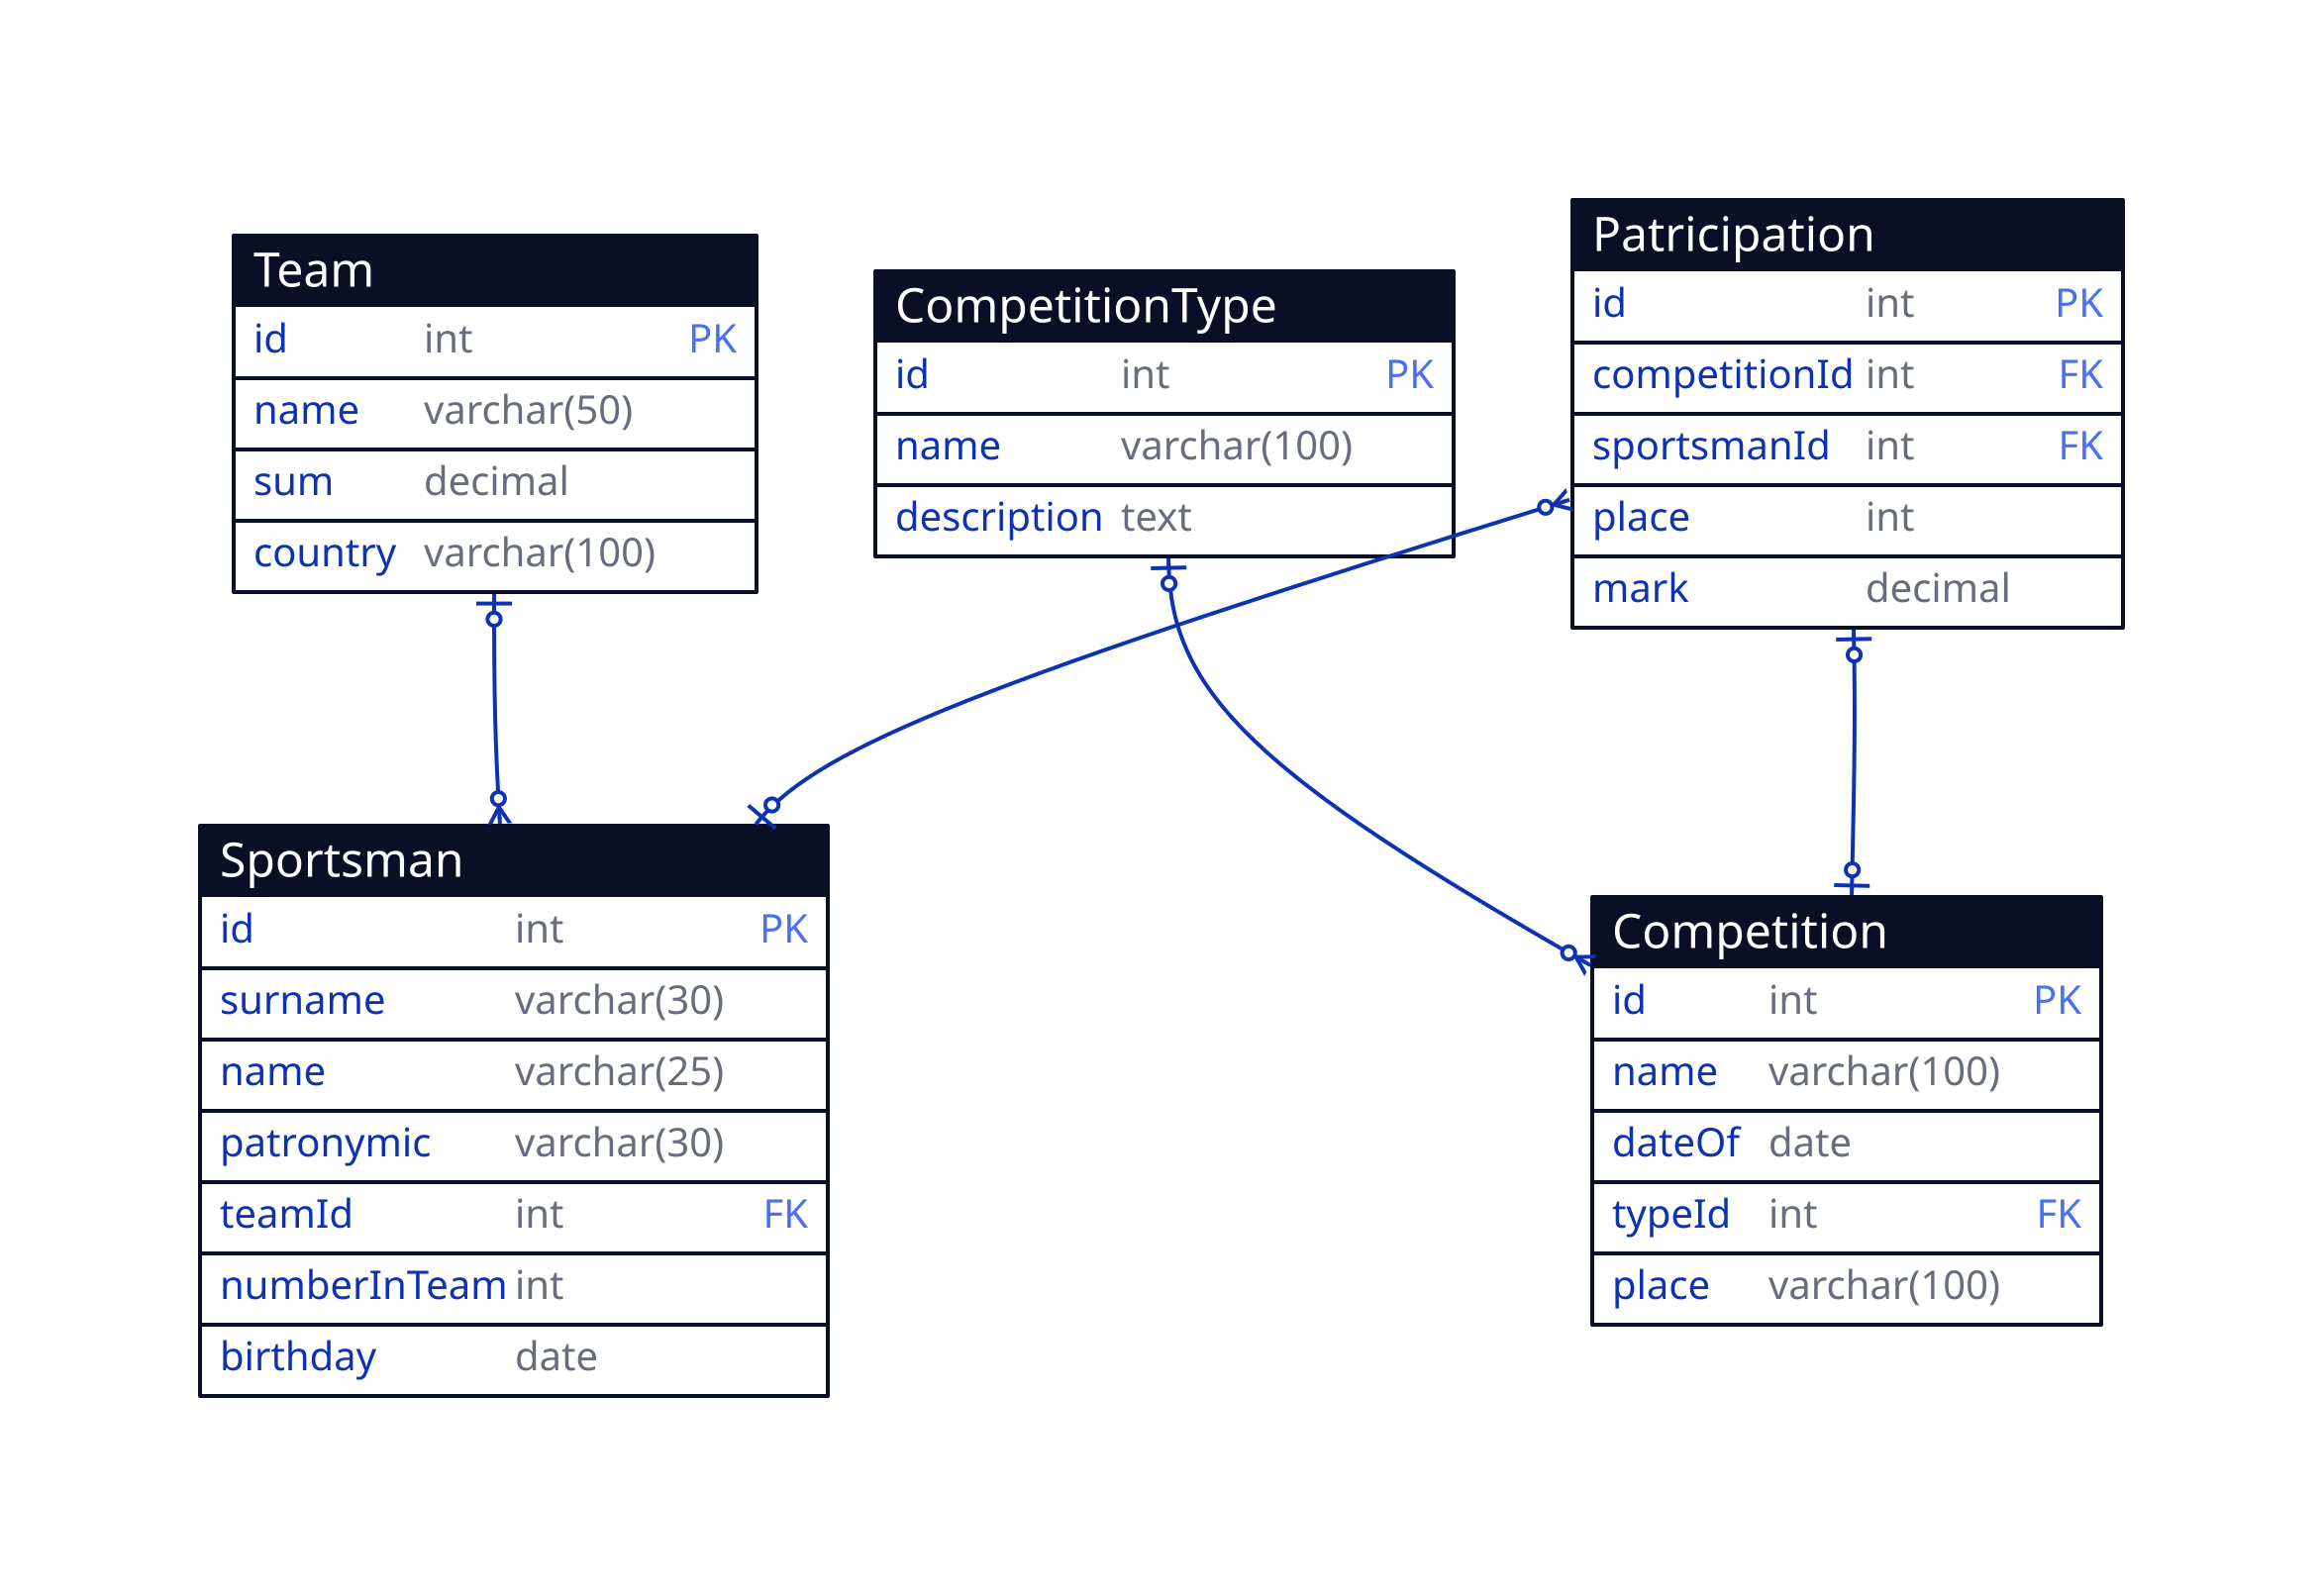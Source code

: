 Team: {
  shape: sql_table
  id: int {constraint: primary_key}
  name: varchar(50)
  sum: decimal
  country: varchar(100)
}

Sportsman: {
  shape: sql_table
  id: int {constraint: primary_key}
  surname: varchar(30)
  name: varchar(25)
  patronymic: varchar(30)
  teamId: int {constraint: foreign_key}
  numberInTeam: int
  birthday: date
}

CompetitionType: {
  shape: sql_table
  id: int {constraint: primary_key}
  name: varchar(100)
  description: text
}

Competition: {
  shape: sql_table
  id: int {constraint: primary_key}
  name: varchar(100)
  dateOf: date
  typeId: int {constraint: foreign_key}
  place: varchar(100)
}

Patricipation: {
  shape: sql_table
  id: int {constraint: primary_key}
  competitionId: int {constraint: foreign_key}
  sportsmanId: int {constraint: foreign_key}
  place: int
  mark: decimal
}

Team.id <-> Sportsman.teamId: {
  source-arrowhead: {
    shape: cf-one
  }
  target-arrowhead: {
    shape: cf-many
  }
}

CompetitionType.id <-> Competition.typeId: {
  source-arrowhead: {
    shape: cf-one
  }
  target-arrowhead: {
    shape: cf-many
  }
}

Patricipation.competitionId <-> Competition.id: {
  source-arrowhead: {
    shape: cf-one
  }
  target-arrowhead: {
    shape: cf-one
  }
}

Patricipation.sportsmanId <-> Sportsman.id: {
  source-arrowhead: {
    shape: cf-many
  }
  target-arrowhead: {
    shape: cf-one
  }
}
